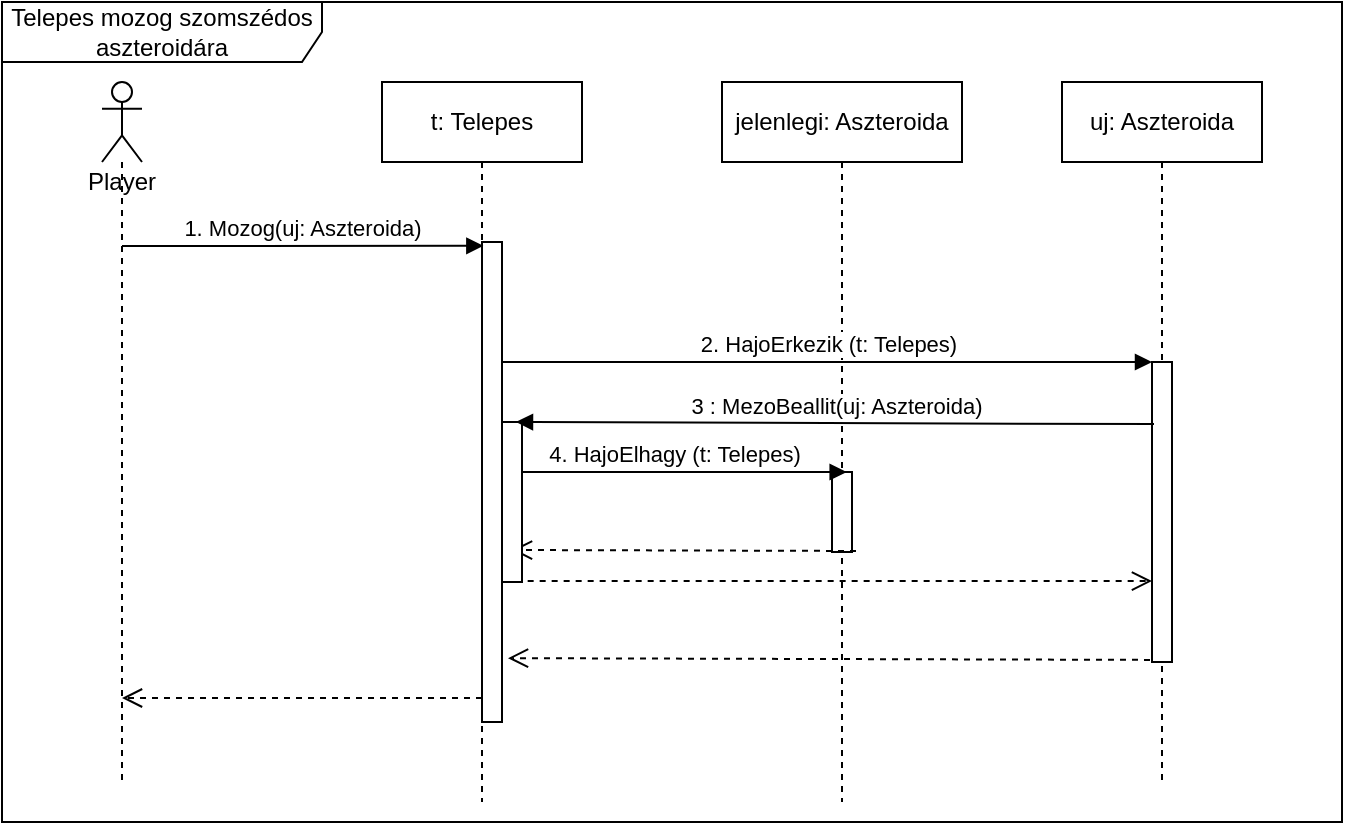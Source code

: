 <mxfile version="14.4.8" type="github" pages="2">
  <diagram name="TelepesFromAszteroidaToAszteroida" id="13e1069c-82ec-6db2-03f1-153e76fe0fe0">
    <mxGraphModel dx="1968" dy="450" grid="1" gridSize="10" guides="1" tooltips="1" connect="1" arrows="1" fold="1" page="1" pageScale="1" pageWidth="1100" pageHeight="850" background="#ffffff" math="0" shadow="0">
      <root>
        <mxCell id="0" />
        <mxCell id="1" parent="0" />
        <mxCell id="8tZX-4wy2sQ4AK6EXETs-19" value="Telepes mozog szomszédos aszteroidára" style="shape=umlFrame;whiteSpace=wrap;html=1;width=160;height=30;" parent="1" vertex="1">
          <mxGeometry x="-1080" y="70" width="670" height="410" as="geometry" />
        </mxCell>
        <mxCell id="8tZX-4wy2sQ4AK6EXETs-2" value="t: Telepes" style="shape=umlLifeline;perimeter=lifelinePerimeter;whiteSpace=wrap;html=1;container=1;collapsible=0;recursiveResize=0;outlineConnect=0;" parent="1" vertex="1">
          <mxGeometry x="-890" y="110" width="100" height="360" as="geometry" />
        </mxCell>
        <mxCell id="8tZX-4wy2sQ4AK6EXETs-3" value="jelenlegi: Aszteroida" style="shape=umlLifeline;perimeter=lifelinePerimeter;whiteSpace=wrap;html=1;container=1;collapsible=0;recursiveResize=0;outlineConnect=0;" parent="1" vertex="1">
          <mxGeometry x="-720" y="110" width="120" height="360" as="geometry" />
        </mxCell>
        <mxCell id="8tZX-4wy2sQ4AK6EXETs-4" value="" style="html=1;points=[];perimeter=orthogonalPerimeter;" parent="8tZX-4wy2sQ4AK6EXETs-3" vertex="1">
          <mxGeometry x="55" y="195" width="10" height="40" as="geometry" />
        </mxCell>
        <mxCell id="8tZX-4wy2sQ4AK6EXETs-5" value="uj: Aszteroida" style="shape=umlLifeline;perimeter=lifelinePerimeter;whiteSpace=wrap;html=1;container=1;collapsible=0;recursiveResize=0;outlineConnect=0;" parent="1" vertex="1">
          <mxGeometry x="-550" y="110" width="100" height="350" as="geometry" />
        </mxCell>
        <mxCell id="8tZX-4wy2sQ4AK6EXETs-6" value="" style="html=1;points=[];perimeter=orthogonalPerimeter;" parent="8tZX-4wy2sQ4AK6EXETs-5" vertex="1">
          <mxGeometry x="45" y="140" width="10" height="150" as="geometry" />
        </mxCell>
        <mxCell id="8tZX-4wy2sQ4AK6EXETs-7" value="4. HajoElhagy (t: Telepes)" style="html=1;verticalAlign=bottom;endArrow=block;entryX=0.733;entryY=0;entryDx=0;entryDy=0;entryPerimeter=0;" parent="1" source="8tZX-4wy2sQ4AK6EXETs-2" target="8tZX-4wy2sQ4AK6EXETs-4" edge="1">
          <mxGeometry x="0.047" relative="1" as="geometry">
            <mxPoint x="-840" y="210" as="sourcePoint" />
            <mxPoint as="offset" />
          </mxGeometry>
        </mxCell>
        <mxCell id="8tZX-4wy2sQ4AK6EXETs-8" value="" style="html=1;verticalAlign=bottom;endArrow=open;dashed=1;endSize=8;exitX=1.2;exitY=0.987;exitDx=0;exitDy=0;exitPerimeter=0;" parent="1" source="8tZX-4wy2sQ4AK6EXETs-4" edge="1">
          <mxGeometry relative="1" as="geometry">
            <mxPoint x="-825" y="344" as="targetPoint" />
            <mxPoint x="-663" y="252" as="sourcePoint" />
            <Array as="points" />
          </mxGeometry>
        </mxCell>
        <mxCell id="8tZX-4wy2sQ4AK6EXETs-9" value="2. HajoErkezik (t: Telepes)" style="html=1;verticalAlign=bottom;endArrow=block;entryX=0;entryY=0;" parent="1" source="8tZX-4wy2sQ4AK6EXETs-11" target="8tZX-4wy2sQ4AK6EXETs-6" edge="1">
          <mxGeometry relative="1" as="geometry">
            <mxPoint x="-300" y="393.846" as="sourcePoint" />
          </mxGeometry>
        </mxCell>
        <mxCell id="8tZX-4wy2sQ4AK6EXETs-10" value="" style="html=1;points=[];perimeter=orthogonalPerimeter;" parent="1" vertex="1">
          <mxGeometry x="-840" y="330" width="10" height="30" as="geometry" />
        </mxCell>
        <mxCell id="8tZX-4wy2sQ4AK6EXETs-11" value="" style="html=1;points=[];perimeter=orthogonalPerimeter;" parent="1" vertex="1">
          <mxGeometry x="-840" y="190" width="10" height="240" as="geometry" />
        </mxCell>
        <mxCell id="8tZX-4wy2sQ4AK6EXETs-12" value="1. Mozog(uj: Aszteroida)" style="html=1;verticalAlign=bottom;endArrow=block;entryX=0.067;entryY=0.008;entryDx=0;entryDy=0;entryPerimeter=0;" parent="1" target="8tZX-4wy2sQ4AK6EXETs-11" edge="1">
          <mxGeometry x="-0.005" relative="1" as="geometry">
            <mxPoint x="-1020" y="192" as="sourcePoint" />
            <mxPoint as="offset" />
          </mxGeometry>
        </mxCell>
        <mxCell id="8tZX-4wy2sQ4AK6EXETs-13" value="" style="html=1;verticalAlign=bottom;endArrow=open;dashed=1;endSize=8;exitX=0;exitY=0.95;" parent="1" source="8tZX-4wy2sQ4AK6EXETs-11" target="8tZX-4wy2sQ4AK6EXETs-18" edge="1">
          <mxGeometry x="-0.11" y="-55" relative="1" as="geometry">
            <mxPoint x="-1010" y="418" as="targetPoint" />
            <Array as="points" />
            <mxPoint as="offset" />
          </mxGeometry>
        </mxCell>
        <mxCell id="8tZX-4wy2sQ4AK6EXETs-14" value="" style="html=1;verticalAlign=bottom;endArrow=open;dashed=1;endSize=8;exitX=-0.1;exitY=0.993;exitDx=0;exitDy=0;exitPerimeter=0;entryX=1.3;entryY=0.867;entryDx=0;entryDy=0;entryPerimeter=0;" parent="1" source="8tZX-4wy2sQ4AK6EXETs-6" target="8tZX-4wy2sQ4AK6EXETs-11" edge="1">
          <mxGeometry x="-0.095" relative="1" as="geometry">
            <mxPoint x="-830" y="390" as="targetPoint" />
            <mxPoint x="-510" y="390" as="sourcePoint" />
            <mxPoint as="offset" />
          </mxGeometry>
        </mxCell>
        <mxCell id="8tZX-4wy2sQ4AK6EXETs-15" value="" style="html=1;points=[];perimeter=orthogonalPerimeter;" parent="1" vertex="1">
          <mxGeometry x="-830" y="280" width="10" height="80" as="geometry" />
        </mxCell>
        <mxCell id="8tZX-4wy2sQ4AK6EXETs-16" value="3 : MezoBeallit(uj: Aszteroida)" style="html=1;verticalAlign=bottom;endArrow=block;exitX=0.1;exitY=0.207;exitDx=0;exitDy=0;exitPerimeter=0;entryX=0.7;entryY=0;entryDx=0;entryDy=0;entryPerimeter=0;" parent="1" source="8tZX-4wy2sQ4AK6EXETs-6" target="8tZX-4wy2sQ4AK6EXETs-15" edge="1">
          <mxGeometry relative="1" as="geometry">
            <mxPoint x="-900" y="305" as="sourcePoint" />
          </mxGeometry>
        </mxCell>
        <mxCell id="8tZX-4wy2sQ4AK6EXETs-17" value="" style="html=1;verticalAlign=bottom;endArrow=open;dashed=1;endSize=8;exitX=1.283;exitY=0.994;exitDx=0;exitDy=0;exitPerimeter=0;" parent="1" source="8tZX-4wy2sQ4AK6EXETs-15" target="8tZX-4wy2sQ4AK6EXETs-6" edge="1">
          <mxGeometry relative="1" as="geometry">
            <mxPoint x="-520" y="350" as="targetPoint" />
            <mxPoint x="-810" y="349" as="sourcePoint" />
          </mxGeometry>
        </mxCell>
        <mxCell id="8tZX-4wy2sQ4AK6EXETs-18" value="Player" style="shape=umlLifeline;participant=umlActor;perimeter=lifelinePerimeter;whiteSpace=wrap;html=1;container=1;collapsible=0;recursiveResize=0;verticalAlign=top;spacingTop=36;outlineConnect=0;" parent="1" vertex="1">
          <mxGeometry x="-1030" y="110" width="20" height="350" as="geometry" />
        </mxCell>
      </root>
    </mxGraphModel>
  </diagram>
  <diagram name="Copy of TelepesFromAszteroidaToAszteroida" id="sdAADB7EHB3d4F8nJCfU">
    <mxGraphModel dx="1968" dy="450" grid="1" gridSize="10" guides="1" tooltips="1" connect="1" arrows="1" fold="1" page="1" pageScale="1" pageWidth="1100" pageHeight="850" background="#ffffff" math="0" shadow="0">
      <root>
        <mxCell id="LLAo9wLa_j8ZqQUE7jyO-0" />
        <mxCell id="LLAo9wLa_j8ZqQUE7jyO-1" parent="LLAo9wLa_j8ZqQUE7jyO-0" />
        <mxCell id="LLAo9wLa_j8ZqQUE7jyO-2" value="Robot mozog szomszédos aszteroidára" style="shape=umlFrame;whiteSpace=wrap;html=1;width=160;height=30;" parent="LLAo9wLa_j8ZqQUE7jyO-1" vertex="1">
          <mxGeometry x="-1080" y="70" width="670" height="410" as="geometry" />
        </mxCell>
        <mxCell id="LLAo9wLa_j8ZqQUE7jyO-3" value="r: Robot" style="shape=umlLifeline;perimeter=lifelinePerimeter;whiteSpace=wrap;html=1;container=1;collapsible=0;recursiveResize=0;outlineConnect=0;" parent="LLAo9wLa_j8ZqQUE7jyO-1" vertex="1">
          <mxGeometry x="-890" y="110" width="100" height="360" as="geometry" />
        </mxCell>
        <mxCell id="LLAo9wLa_j8ZqQUE7jyO-4" value="jelenlegi: Aszteroida" style="shape=umlLifeline;perimeter=lifelinePerimeter;whiteSpace=wrap;html=1;container=1;collapsible=0;recursiveResize=0;outlineConnect=0;" parent="LLAo9wLa_j8ZqQUE7jyO-1" vertex="1">
          <mxGeometry x="-720" y="110" width="120" height="360" as="geometry" />
        </mxCell>
        <mxCell id="LLAo9wLa_j8ZqQUE7jyO-5" value="" style="html=1;points=[];perimeter=orthogonalPerimeter;" parent="LLAo9wLa_j8ZqQUE7jyO-4" vertex="1">
          <mxGeometry x="55" y="195" width="10" height="40" as="geometry" />
        </mxCell>
        <mxCell id="LLAo9wLa_j8ZqQUE7jyO-6" value="uj: Aszteroida" style="shape=umlLifeline;perimeter=lifelinePerimeter;whiteSpace=wrap;html=1;container=1;collapsible=0;recursiveResize=0;outlineConnect=0;" parent="LLAo9wLa_j8ZqQUE7jyO-1" vertex="1">
          <mxGeometry x="-550" y="110" width="100" height="350" as="geometry" />
        </mxCell>
        <mxCell id="LLAo9wLa_j8ZqQUE7jyO-7" value="" style="html=1;points=[];perimeter=orthogonalPerimeter;" parent="LLAo9wLa_j8ZqQUE7jyO-6" vertex="1">
          <mxGeometry x="45" y="140" width="10" height="150" as="geometry" />
        </mxCell>
        <mxCell id="LLAo9wLa_j8ZqQUE7jyO-8" value="4. HajoElhagy (r: Robot)" style="html=1;verticalAlign=bottom;endArrow=block;entryX=0.733;entryY=0;entryDx=0;entryDy=0;entryPerimeter=0;" parent="LLAo9wLa_j8ZqQUE7jyO-1" source="LLAo9wLa_j8ZqQUE7jyO-3" target="LLAo9wLa_j8ZqQUE7jyO-5" edge="1">
          <mxGeometry x="0.047" relative="1" as="geometry">
            <mxPoint x="-840" y="210" as="sourcePoint" />
            <mxPoint as="offset" />
          </mxGeometry>
        </mxCell>
        <mxCell id="LLAo9wLa_j8ZqQUE7jyO-9" value="" style="html=1;verticalAlign=bottom;endArrow=open;dashed=1;endSize=8;exitX=1.2;exitY=0.987;exitDx=0;exitDy=0;exitPerimeter=0;" parent="LLAo9wLa_j8ZqQUE7jyO-1" source="LLAo9wLa_j8ZqQUE7jyO-5" edge="1">
          <mxGeometry relative="1" as="geometry">
            <mxPoint x="-825" y="344" as="targetPoint" />
            <mxPoint x="-663" y="252" as="sourcePoint" />
            <Array as="points" />
          </mxGeometry>
        </mxCell>
        <mxCell id="LLAo9wLa_j8ZqQUE7jyO-10" value="2. HajoErkezik (r: Robot)" style="html=1;verticalAlign=bottom;endArrow=block;entryX=0;entryY=0;" parent="LLAo9wLa_j8ZqQUE7jyO-1" source="LLAo9wLa_j8ZqQUE7jyO-12" target="LLAo9wLa_j8ZqQUE7jyO-7" edge="1">
          <mxGeometry relative="1" as="geometry">
            <mxPoint x="-300" y="393.846" as="sourcePoint" />
          </mxGeometry>
        </mxCell>
        <mxCell id="LLAo9wLa_j8ZqQUE7jyO-11" value="" style="html=1;points=[];perimeter=orthogonalPerimeter;" parent="LLAo9wLa_j8ZqQUE7jyO-1" vertex="1">
          <mxGeometry x="-840" y="330" width="10" height="30" as="geometry" />
        </mxCell>
        <mxCell id="LLAo9wLa_j8ZqQUE7jyO-12" value="" style="html=1;points=[];perimeter=orthogonalPerimeter;" parent="LLAo9wLa_j8ZqQUE7jyO-1" vertex="1">
          <mxGeometry x="-840" y="190" width="10" height="240" as="geometry" />
        </mxCell>
        <mxCell id="LLAo9wLa_j8ZqQUE7jyO-13" value="1. Mozog(uj: Aszteroida)" style="html=1;verticalAlign=bottom;endArrow=block;entryX=0.067;entryY=0.008;entryDx=0;entryDy=0;entryPerimeter=0;" parent="LLAo9wLa_j8ZqQUE7jyO-1" target="LLAo9wLa_j8ZqQUE7jyO-12" edge="1">
          <mxGeometry x="-0.005" relative="1" as="geometry">
            <mxPoint x="-1020" y="192" as="sourcePoint" />
            <mxPoint as="offset" />
          </mxGeometry>
        </mxCell>
        <mxCell id="LLAo9wLa_j8ZqQUE7jyO-14" value="" style="html=1;verticalAlign=bottom;endArrow=open;dashed=1;endSize=8;exitX=0;exitY=0.95;" parent="LLAo9wLa_j8ZqQUE7jyO-1" source="LLAo9wLa_j8ZqQUE7jyO-12" target="LLAo9wLa_j8ZqQUE7jyO-19" edge="1">
          <mxGeometry x="-0.11" y="-55" relative="1" as="geometry">
            <mxPoint x="-1010" y="418" as="targetPoint" />
            <Array as="points" />
            <mxPoint as="offset" />
          </mxGeometry>
        </mxCell>
        <mxCell id="LLAo9wLa_j8ZqQUE7jyO-15" value="" style="html=1;verticalAlign=bottom;endArrow=open;dashed=1;endSize=8;exitX=-0.1;exitY=0.993;exitDx=0;exitDy=0;exitPerimeter=0;entryX=1.3;entryY=0.867;entryDx=0;entryDy=0;entryPerimeter=0;" parent="LLAo9wLa_j8ZqQUE7jyO-1" source="LLAo9wLa_j8ZqQUE7jyO-7" target="LLAo9wLa_j8ZqQUE7jyO-12" edge="1">
          <mxGeometry x="-0.095" relative="1" as="geometry">
            <mxPoint x="-830" y="390" as="targetPoint" />
            <mxPoint x="-510" y="390" as="sourcePoint" />
            <mxPoint as="offset" />
          </mxGeometry>
        </mxCell>
        <mxCell id="LLAo9wLa_j8ZqQUE7jyO-16" value="" style="html=1;points=[];perimeter=orthogonalPerimeter;" parent="LLAo9wLa_j8ZqQUE7jyO-1" vertex="1">
          <mxGeometry x="-830" y="280" width="10" height="80" as="geometry" />
        </mxCell>
        <mxCell id="LLAo9wLa_j8ZqQUE7jyO-17" value="3 : MezoBeallit(uj: Aszteroida)" style="html=1;verticalAlign=bottom;endArrow=block;exitX=0.1;exitY=0.207;exitDx=0;exitDy=0;exitPerimeter=0;entryX=0.7;entryY=0;entryDx=0;entryDy=0;entryPerimeter=0;" parent="LLAo9wLa_j8ZqQUE7jyO-1" source="LLAo9wLa_j8ZqQUE7jyO-7" target="LLAo9wLa_j8ZqQUE7jyO-16" edge="1">
          <mxGeometry relative="1" as="geometry">
            <mxPoint x="-900" y="305" as="sourcePoint" />
          </mxGeometry>
        </mxCell>
        <mxCell id="LLAo9wLa_j8ZqQUE7jyO-18" value="" style="html=1;verticalAlign=bottom;endArrow=open;dashed=1;endSize=8;exitX=1.283;exitY=0.994;exitDx=0;exitDy=0;exitPerimeter=0;" parent="LLAo9wLa_j8ZqQUE7jyO-1" source="LLAo9wLa_j8ZqQUE7jyO-16" target="LLAo9wLa_j8ZqQUE7jyO-7" edge="1">
          <mxGeometry relative="1" as="geometry">
            <mxPoint x="-520" y="350" as="targetPoint" />
            <mxPoint x="-810" y="349" as="sourcePoint" />
          </mxGeometry>
        </mxCell>
        <mxCell id="LLAo9wLa_j8ZqQUE7jyO-19" value="Controller" style="shape=umlLifeline;participant=umlActor;perimeter=lifelinePerimeter;whiteSpace=wrap;html=1;container=1;collapsible=0;recursiveResize=0;verticalAlign=top;spacingTop=36;outlineConnect=0;" parent="LLAo9wLa_j8ZqQUE7jyO-1" vertex="1">
          <mxGeometry x="-1030" y="110" width="20" height="350" as="geometry" />
        </mxCell>
      </root>
    </mxGraphModel>
  </diagram>
</mxfile>
